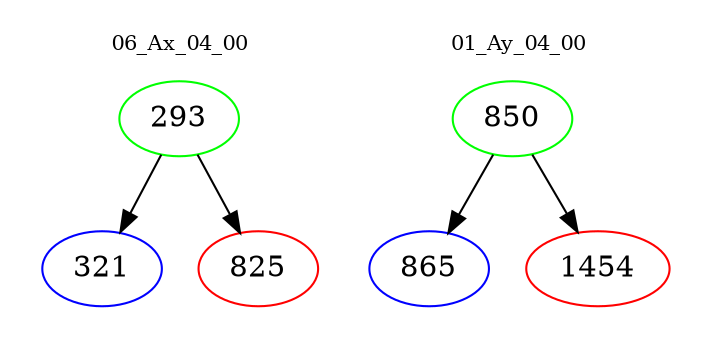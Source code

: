 digraph{
subgraph cluster_0 {
color = white
label = "06_Ax_04_00";
fontsize=10;
T0_293 [label="293", color="green"]
T0_293 -> T0_321 [color="black"]
T0_321 [label="321", color="blue"]
T0_293 -> T0_825 [color="black"]
T0_825 [label="825", color="red"]
}
subgraph cluster_1 {
color = white
label = "01_Ay_04_00";
fontsize=10;
T1_850 [label="850", color="green"]
T1_850 -> T1_865 [color="black"]
T1_865 [label="865", color="blue"]
T1_850 -> T1_1454 [color="black"]
T1_1454 [label="1454", color="red"]
}
}
